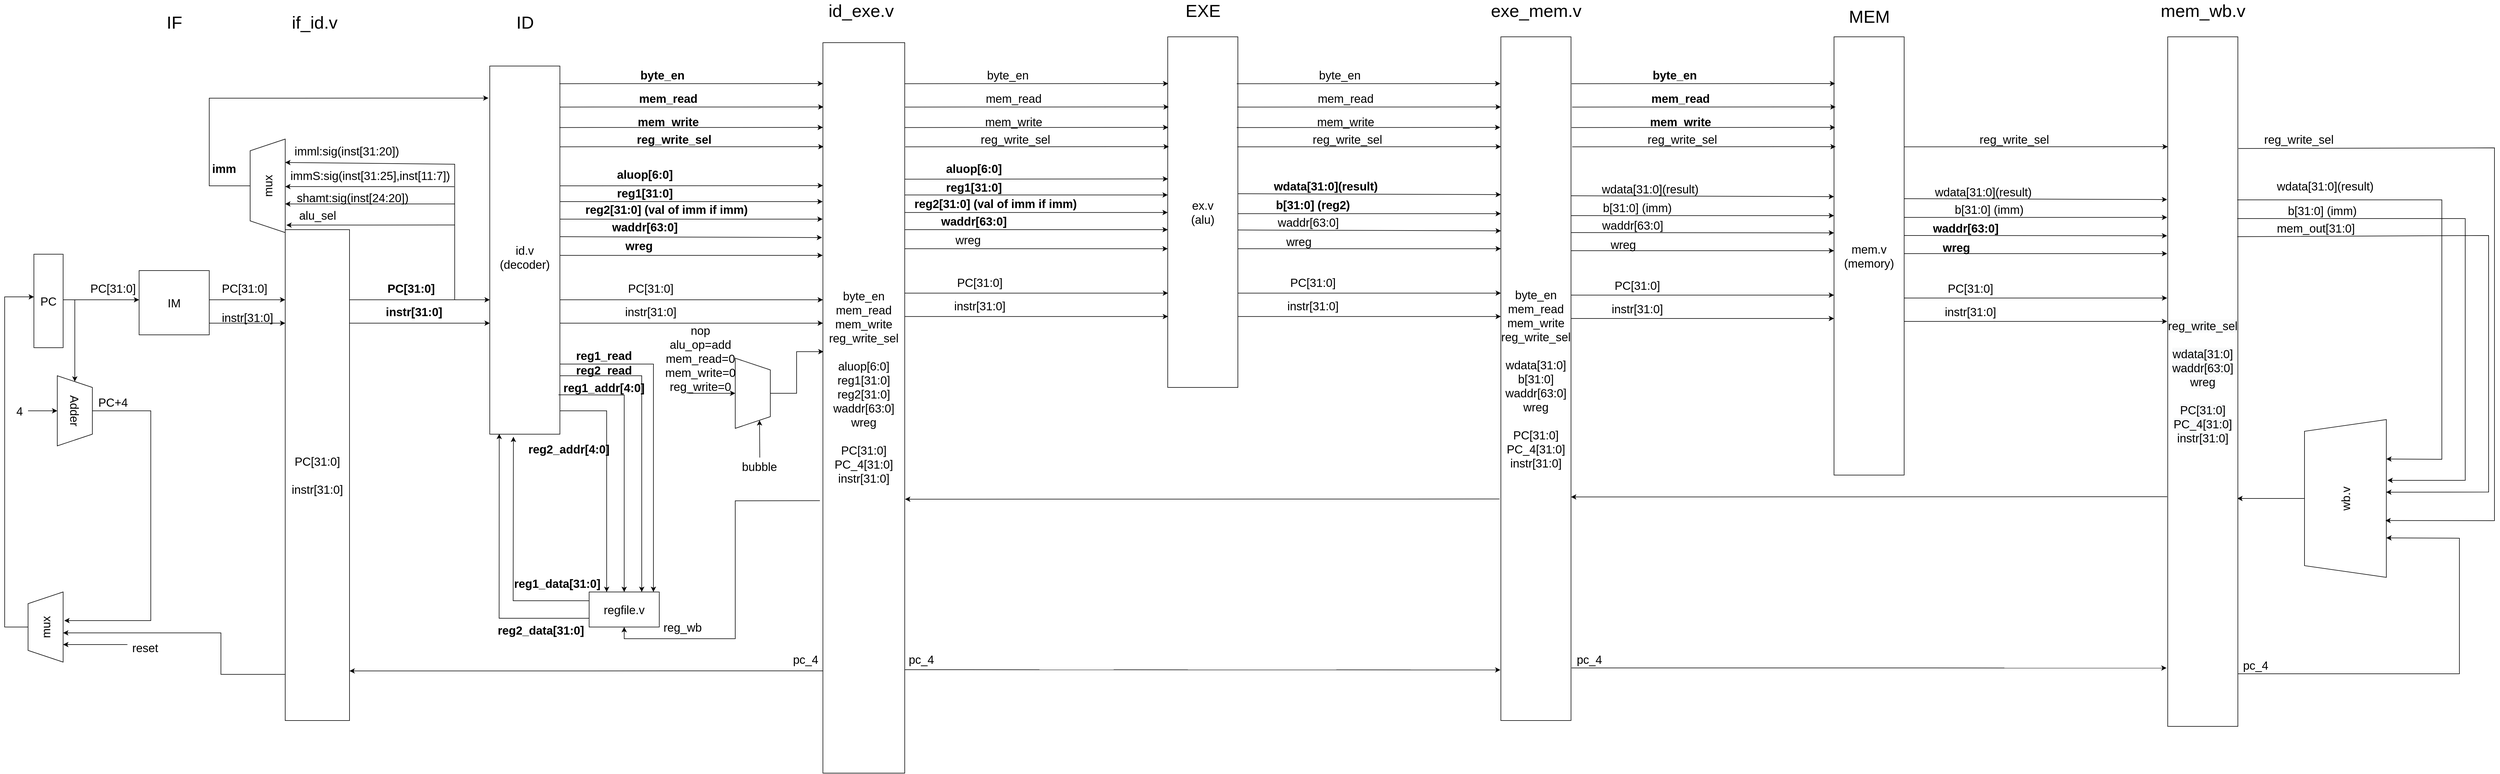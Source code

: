<mxfile version="15.6.8" type="github">
  <diagram id="prtHgNgQTEPvFCAcTncT" name="Page-1">
    <mxGraphModel dx="2178" dy="1965" grid="1" gridSize="10" guides="1" tooltips="1" connect="1" arrows="1" fold="1" page="1" pageScale="1" pageWidth="827" pageHeight="1169" math="0" shadow="0">
      <root>
        <mxCell id="0" />
        <mxCell id="1" parent="0" />
        <mxCell id="M1y-c-umGduQYgalox2f-2" value="&lt;font style=&quot;font-size: 20px&quot;&gt;PC&lt;/font&gt;" style="rounded=0;whiteSpace=wrap;html=1;" parent="1" vertex="1">
          <mxGeometry x="40" y="182" width="50" height="160" as="geometry" />
        </mxCell>
        <mxCell id="M1y-c-umGduQYgalox2f-3" value="" style="endArrow=classic;html=1;rounded=0;" parent="1" edge="1">
          <mxGeometry width="50" height="50" relative="1" as="geometry">
            <mxPoint x="90" y="260" as="sourcePoint" />
            <mxPoint x="220" y="260" as="targetPoint" />
          </mxGeometry>
        </mxCell>
        <mxCell id="M1y-c-umGduQYgalox2f-4" value="&lt;font style=&quot;font-size: 20px&quot;&gt;IM&lt;/font&gt;" style="whiteSpace=wrap;html=1;" parent="1" vertex="1">
          <mxGeometry x="220" y="210" width="120" height="110" as="geometry" />
        </mxCell>
        <mxCell id="M1y-c-umGduQYgalox2f-5" value="&lt;font style=&quot;font-size: 20px&quot;&gt;PC[31:0]&lt;/font&gt;" style="text;html=1;align=center;verticalAlign=middle;resizable=0;points=[];autosize=1;strokeColor=none;fillColor=none;" parent="1" vertex="1">
          <mxGeometry x="130" y="230" width="90" height="20" as="geometry" />
        </mxCell>
        <mxCell id="M1y-c-umGduQYgalox2f-6" value="" style="endArrow=classic;html=1;rounded=0;" parent="1" edge="1">
          <mxGeometry width="50" height="50" relative="1" as="geometry">
            <mxPoint x="340" y="260" as="sourcePoint" />
            <mxPoint x="470" y="260" as="targetPoint" />
          </mxGeometry>
        </mxCell>
        <mxCell id="M1y-c-umGduQYgalox2f-7" value="" style="endArrow=classic;html=1;rounded=0;" parent="1" edge="1">
          <mxGeometry width="50" height="50" relative="1" as="geometry">
            <mxPoint x="340" y="300.0" as="sourcePoint" />
            <mxPoint x="470" y="300.0" as="targetPoint" />
          </mxGeometry>
        </mxCell>
        <mxCell id="M1y-c-umGduQYgalox2f-8" value="&lt;span style=&quot;font-size: 20px&quot;&gt;PC[31:0]&lt;/span&gt;" style="text;html=1;align=center;verticalAlign=middle;resizable=0;points=[];autosize=1;strokeColor=none;fillColor=none;" parent="1" vertex="1">
          <mxGeometry x="355" y="230" width="90" height="20" as="geometry" />
        </mxCell>
        <mxCell id="M1y-c-umGduQYgalox2f-9" value="&lt;font style=&quot;font-size: 20px&quot;&gt;instr[31:0]&lt;/font&gt;" style="text;html=1;align=center;verticalAlign=middle;resizable=0;points=[];autosize=1;strokeColor=none;fillColor=none;" parent="1" vertex="1">
          <mxGeometry x="355" y="280" width="100" height="20" as="geometry" />
        </mxCell>
        <mxCell id="M1y-c-umGduQYgalox2f-10" value="&lt;font style=&quot;font-size: 20px&quot;&gt;PC[31:0]&lt;br&gt;&lt;br&gt;instr[31:0]&lt;/font&gt;" style="rounded=0;whiteSpace=wrap;html=1;align=center;" parent="1" vertex="1">
          <mxGeometry x="470" y="140" width="110" height="840" as="geometry" />
        </mxCell>
        <mxCell id="M1y-c-umGduQYgalox2f-11" value="&lt;font style=&quot;font-size: 30px&quot;&gt;IF&lt;/font&gt;" style="text;html=1;align=center;verticalAlign=middle;resizable=0;points=[];autosize=1;strokeColor=none;fillColor=none;" parent="1" vertex="1">
          <mxGeometry x="260" y="-230" width="40" height="30" as="geometry" />
        </mxCell>
        <mxCell id="M1y-c-umGduQYgalox2f-17" value="" style="endArrow=classic;html=1;rounded=0;entryX=0;entryY=0.636;entryDx=0;entryDy=0;entryPerimeter=0;" parent="1" edge="1">
          <mxGeometry width="50" height="50" relative="1" as="geometry">
            <mxPoint x="580" y="260.04" as="sourcePoint" />
            <mxPoint x="820" y="260.0" as="targetPoint" />
          </mxGeometry>
        </mxCell>
        <mxCell id="M1y-c-umGduQYgalox2f-18" value="" style="endArrow=classic;html=1;rounded=0;entryX=0;entryY=0.75;entryDx=0;entryDy=0;" parent="1" edge="1">
          <mxGeometry width="50" height="50" relative="1" as="geometry">
            <mxPoint x="580" y="300" as="sourcePoint" />
            <mxPoint x="820" y="300" as="targetPoint" />
          </mxGeometry>
        </mxCell>
        <mxCell id="M1y-c-umGduQYgalox2f-19" value="&lt;font style=&quot;font-size: 20px&quot;&gt;&lt;b&gt;PC[31:0]&lt;/b&gt;&lt;/font&gt;" style="text;html=1;align=center;verticalAlign=middle;resizable=0;points=[];autosize=1;strokeColor=none;fillColor=none;" parent="1" vertex="1">
          <mxGeometry x="635" y="230" width="100" height="20" as="geometry" />
        </mxCell>
        <mxCell id="M1y-c-umGduQYgalox2f-20" value="&lt;font style=&quot;font-size: 20px&quot;&gt;&lt;b&gt;instr[31:0]&lt;/b&gt;&lt;/font&gt;" style="text;html=1;align=center;verticalAlign=middle;resizable=0;points=[];autosize=1;strokeColor=none;fillColor=none;" parent="1" vertex="1">
          <mxGeometry x="635" y="270" width="110" height="20" as="geometry" />
        </mxCell>
        <mxCell id="M1y-c-umGduQYgalox2f-22" value="&lt;br&gt;id.v&lt;br&gt;(decoder)" style="rounded=0;whiteSpace=wrap;html=1;fontSize=20;align=center;" parent="1" vertex="1">
          <mxGeometry x="820" y="-140" width="120" height="630" as="geometry" />
        </mxCell>
        <mxCell id="M1y-c-umGduQYgalox2f-24" value="regfile.v" style="rounded=0;whiteSpace=wrap;html=1;fontSize=20;align=center;" parent="1" vertex="1">
          <mxGeometry x="990" y="760" width="120" height="60" as="geometry" />
        </mxCell>
        <mxCell id="M1y-c-umGduQYgalox2f-25" value="" style="endArrow=classic;html=1;rounded=0;fontSize=20;entryX=0.25;entryY=0;entryDx=0;entryDy=0;" parent="1" target="M1y-c-umGduQYgalox2f-24" edge="1">
          <mxGeometry width="50" height="50" relative="1" as="geometry">
            <mxPoint x="940" y="450" as="sourcePoint" />
            <mxPoint x="1170" y="310" as="targetPoint" />
            <Array as="points">
              <mxPoint x="1020" y="450" />
              <mxPoint x="1020" y="470" />
            </Array>
          </mxGeometry>
        </mxCell>
        <mxCell id="M1y-c-umGduQYgalox2f-26" value="" style="endArrow=classic;html=1;rounded=0;fontSize=20;exitX=-0.016;exitY=0.919;exitDx=0;exitDy=0;exitPerimeter=0;entryX=0.5;entryY=0;entryDx=0;entryDy=0;" parent="1" source="M1y-c-umGduQYgalox2f-31" target="M1y-c-umGduQYgalox2f-24" edge="1">
          <mxGeometry width="50" height="50" relative="1" as="geometry">
            <mxPoint x="940" y="400" as="sourcePoint" />
            <mxPoint x="1060" y="670" as="targetPoint" />
            <Array as="points">
              <mxPoint x="1050" y="423" />
            </Array>
          </mxGeometry>
        </mxCell>
        <mxCell id="M1y-c-umGduQYgalox2f-27" value="" style="endArrow=classic;html=1;rounded=0;fontSize=20;" parent="1" edge="1">
          <mxGeometry width="50" height="50" relative="1" as="geometry">
            <mxPoint x="940" y="370" as="sourcePoint" />
            <mxPoint x="1100" y="760" as="targetPoint" />
            <Array as="points">
              <mxPoint x="1100" y="370" />
            </Array>
          </mxGeometry>
        </mxCell>
        <mxCell id="M1y-c-umGduQYgalox2f-28" value="" style="endArrow=classic;html=1;rounded=0;fontSize=20;entryX=0.75;entryY=0;entryDx=0;entryDy=0;" parent="1" target="M1y-c-umGduQYgalox2f-24" edge="1">
          <mxGeometry width="50" height="50" relative="1" as="geometry">
            <mxPoint x="940" y="390" as="sourcePoint" />
            <mxPoint x="1020" y="640" as="targetPoint" />
            <Array as="points">
              <mxPoint x="1080" y="390" />
            </Array>
          </mxGeometry>
        </mxCell>
        <mxCell id="M1y-c-umGduQYgalox2f-29" value="&lt;b&gt;reg1_read&lt;/b&gt;" style="text;html=1;align=center;verticalAlign=middle;resizable=0;points=[];autosize=1;strokeColor=none;fillColor=none;fontSize=20;" parent="1" vertex="1">
          <mxGeometry x="960" y="340" width="110" height="30" as="geometry" />
        </mxCell>
        <mxCell id="M1y-c-umGduQYgalox2f-30" value="&lt;b&gt;reg2_read&lt;/b&gt;" style="text;html=1;align=center;verticalAlign=middle;resizable=0;points=[];autosize=1;strokeColor=none;fillColor=none;fontSize=20;" parent="1" vertex="1">
          <mxGeometry x="960" y="365" width="110" height="30" as="geometry" />
        </mxCell>
        <mxCell id="M1y-c-umGduQYgalox2f-31" value="&lt;b&gt;reg1_addr[4:0]&lt;/b&gt;" style="text;html=1;align=center;verticalAlign=middle;resizable=0;points=[];autosize=1;strokeColor=none;fillColor=none;fontSize=20;" parent="1" vertex="1">
          <mxGeometry x="940" y="395" width="150" height="30" as="geometry" />
        </mxCell>
        <mxCell id="M1y-c-umGduQYgalox2f-32" value="&lt;b&gt;reg2_addr[4:0]&lt;/b&gt;" style="text;html=1;align=center;verticalAlign=middle;resizable=0;points=[];autosize=1;strokeColor=none;fillColor=none;fontSize=20;" parent="1" vertex="1">
          <mxGeometry x="880" y="500" width="150" height="30" as="geometry" />
        </mxCell>
        <mxCell id="M1y-c-umGduQYgalox2f-33" value="" style="endArrow=classic;html=1;rounded=0;fontSize=20;exitX=0;exitY=0.25;exitDx=0;exitDy=0;entryX=0.337;entryY=1.007;entryDx=0;entryDy=0;entryPerimeter=0;" parent="1" source="M1y-c-umGduQYgalox2f-24" target="M1y-c-umGduQYgalox2f-22" edge="1">
          <mxGeometry width="50" height="50" relative="1" as="geometry">
            <mxPoint x="860" y="540" as="sourcePoint" />
            <mxPoint x="910" y="490" as="targetPoint" />
            <Array as="points">
              <mxPoint x="860" y="775" />
            </Array>
          </mxGeometry>
        </mxCell>
        <mxCell id="M1y-c-umGduQYgalox2f-35" value="" style="endArrow=classic;html=1;rounded=0;fontSize=20;exitX=0;exitY=0.75;exitDx=0;exitDy=0;entryX=0.135;entryY=0.999;entryDx=0;entryDy=0;entryPerimeter=0;" parent="1" source="M1y-c-umGduQYgalox2f-24" target="M1y-c-umGduQYgalox2f-22" edge="1">
          <mxGeometry width="50" height="50" relative="1" as="geometry">
            <mxPoint x="820" y="540" as="sourcePoint" />
            <mxPoint x="870" y="490" as="targetPoint" />
            <Array as="points">
              <mxPoint x="836" y="805" />
            </Array>
          </mxGeometry>
        </mxCell>
        <mxCell id="M1y-c-umGduQYgalox2f-36" value="&lt;b&gt;reg1_data[31:0]&lt;/b&gt;" style="text;html=1;align=center;verticalAlign=middle;resizable=0;points=[];autosize=1;strokeColor=none;fillColor=none;fontSize=20;" parent="1" vertex="1">
          <mxGeometry x="855" y="730" width="160" height="30" as="geometry" />
        </mxCell>
        <mxCell id="M1y-c-umGduQYgalox2f-37" value="&lt;b&gt;reg2_data[31:0]&lt;/b&gt;" style="text;html=1;align=center;verticalAlign=middle;resizable=0;points=[];autosize=1;strokeColor=none;fillColor=none;fontSize=20;" parent="1" vertex="1">
          <mxGeometry x="827" y="810" width="160" height="30" as="geometry" />
        </mxCell>
        <mxCell id="M1y-c-umGduQYgalox2f-38" value="&lt;span style=&quot;font-size: 30px&quot;&gt;ID&lt;/span&gt;" style="text;html=1;align=center;verticalAlign=middle;resizable=0;points=[];autosize=1;strokeColor=none;fillColor=none;" parent="1" vertex="1">
          <mxGeometry x="855" y="-230" width="50" height="30" as="geometry" />
        </mxCell>
        <mxCell id="M1y-c-umGduQYgalox2f-39" value="byte_en&lt;br&gt;mem_read&lt;br&gt;mem_write&lt;br&gt;reg_write_sel&lt;br&gt;&lt;br&gt;aluop[6:0]&lt;br&gt;reg1[31:0]&lt;br&gt;reg2[31:0]&lt;br&gt;waddr[63:0]&lt;br&gt;wreg&lt;br&gt;&lt;br&gt;PC[31:0]&lt;br&gt;PC_4[31:0]&lt;br&gt;instr[31:0]&lt;br&gt;&lt;br&gt;&lt;br&gt;&lt;span style=&quot;color: rgba(0 , 0 , 0 , 0) ; font-family: monospace ; font-size: 0px&quot;&gt;%3CmxGraphModel%3E%3Croot%3E%3CmxCell%20id%3D%220%22%2F%3E%3CmxCell%20id%3D%221%22%20parent%3D%220%22%2F%3E%3CmxCell%20id%3D%222%22%20value%3D%22reg_wb%22%20style%3D%22text%3Bhtml%3D1%3BstrokeColor%3Dnone%3BfillColor%3Dnone%3Balign%3Dcenter%3BverticalAlign%3Dmiddle%3BwhiteSpace%3Dwrap%3Brounded%3D0%3BfontSize%3D20%3B%22%20vertex%3D%221%22%20parent%3D%221%22%3E%3CmxGeometry%20x%3D%221120%22%20y%3D%22805%22%20width%3D%2260%22%20height%3D%2230%22%20as%3D%22geometry%22%2F%3E%3C%2FmxCell%3E%3C%2Froot%3E%3C%2FmxGraphModel%3E&lt;/span&gt;" style="rounded=0;whiteSpace=wrap;html=1;fontSize=20;align=center;" parent="1" vertex="1">
          <mxGeometry x="1390" y="-180" width="140" height="1250" as="geometry" />
        </mxCell>
        <mxCell id="M1y-c-umGduQYgalox2f-41" value="" style="endArrow=classic;html=1;rounded=0;fontSize=20;entryX=0.004;entryY=0.093;entryDx=0;entryDy=0;entryPerimeter=0;" parent="1" edge="1">
          <mxGeometry width="50" height="50" relative="1" as="geometry">
            <mxPoint x="939.52" y="65.02" as="sourcePoint" />
            <mxPoint x="1390" y="64.56" as="targetPoint" />
          </mxGeometry>
        </mxCell>
        <mxCell id="M1y-c-umGduQYgalox2f-42" value="" style="endArrow=classic;html=1;rounded=0;fontSize=20;" parent="1" edge="1">
          <mxGeometry width="50" height="50" relative="1" as="geometry">
            <mxPoint x="939.52" y="92.02" as="sourcePoint" />
            <mxPoint x="1389.52" y="92.02" as="targetPoint" />
          </mxGeometry>
        </mxCell>
        <mxCell id="M1y-c-umGduQYgalox2f-43" value="" style="endArrow=classic;html=1;rounded=0;fontSize=20;" parent="1" edge="1">
          <mxGeometry width="50" height="50" relative="1" as="geometry">
            <mxPoint x="939.52" y="122.02" as="sourcePoint" />
            <mxPoint x="1389.52" y="122.02" as="targetPoint" />
          </mxGeometry>
        </mxCell>
        <mxCell id="M1y-c-umGduQYgalox2f-44" value="" style="endArrow=classic;html=1;rounded=0;fontSize=20;entryX=-0.008;entryY=0.207;entryDx=0;entryDy=0;entryPerimeter=0;" parent="1" edge="1">
          <mxGeometry width="50" height="50" relative="1" as="geometry">
            <mxPoint x="939.52" y="152.02" as="sourcePoint" />
            <mxPoint x="1388.56" y="153.48" as="targetPoint" />
          </mxGeometry>
        </mxCell>
        <mxCell id="M1y-c-umGduQYgalox2f-48" value="&lt;span style=&quot;font-size: 30px&quot;&gt;EXE&lt;/span&gt;" style="text;html=1;align=center;verticalAlign=middle;resizable=0;points=[];autosize=1;strokeColor=none;fillColor=none;" parent="1" vertex="1">
          <mxGeometry x="2000" y="-250" width="80" height="30" as="geometry" />
        </mxCell>
        <mxCell id="M1y-c-umGduQYgalox2f-49" value="&lt;b&gt;aluop[6:0]&lt;/b&gt;" style="text;html=1;align=center;verticalAlign=middle;resizable=0;points=[];autosize=1;strokeColor=none;fillColor=none;fontSize=20;" parent="1" vertex="1">
          <mxGeometry x="1030" y="30" width="110" height="30" as="geometry" />
        </mxCell>
        <mxCell id="M1y-c-umGduQYgalox2f-50" value="&lt;b&gt;reg1[31:0]&lt;/b&gt;" style="text;html=1;align=center;verticalAlign=middle;resizable=0;points=[];autosize=1;strokeColor=none;fillColor=none;fontSize=20;" parent="1" vertex="1">
          <mxGeometry x="1030" y="62" width="110" height="30" as="geometry" />
        </mxCell>
        <mxCell id="M1y-c-umGduQYgalox2f-51" value="&lt;b&gt;reg2[31:0] (val of imm if imm)&lt;/b&gt;" style="text;html=1;align=center;verticalAlign=middle;resizable=0;points=[];autosize=1;strokeColor=none;fillColor=none;fontSize=20;" parent="1" vertex="1">
          <mxGeometry x="977" y="90" width="290" height="30" as="geometry" />
        </mxCell>
        <mxCell id="M1y-c-umGduQYgalox2f-52" value="&lt;b&gt;waddr[63:0]&lt;/b&gt;" style="text;html=1;align=center;verticalAlign=middle;resizable=0;points=[];autosize=1;strokeColor=none;fillColor=none;fontSize=20;" parent="1" vertex="1">
          <mxGeometry x="1020" y="120" width="130" height="30" as="geometry" />
        </mxCell>
        <mxCell id="M1y-c-umGduQYgalox2f-53" value="&lt;b&gt;wreg&lt;/b&gt;" style="text;html=1;align=center;verticalAlign=middle;resizable=0;points=[];autosize=1;strokeColor=none;fillColor=none;fontSize=20;" parent="1" vertex="1">
          <mxGeometry x="1045" y="152" width="60" height="30" as="geometry" />
        </mxCell>
        <mxCell id="M1y-c-umGduQYgalox2f-56" value="" style="endArrow=classic;html=1;rounded=0;fontSize=20;" parent="1" edge="1">
          <mxGeometry width="50" height="50" relative="1" as="geometry">
            <mxPoint x="939.52" y="184.02" as="sourcePoint" />
            <mxPoint x="1389.52" y="184.02" as="targetPoint" />
          </mxGeometry>
        </mxCell>
        <mxCell id="M1y-c-umGduQYgalox2f-57" value="" style="endArrow=classic;html=1;rounded=0;fontSize=20;" parent="1" edge="1">
          <mxGeometry width="50" height="50" relative="1" as="geometry">
            <mxPoint x="940" y="260" as="sourcePoint" />
            <mxPoint x="1390" y="260" as="targetPoint" />
          </mxGeometry>
        </mxCell>
        <mxCell id="M1y-c-umGduQYgalox2f-58" value="" style="endArrow=classic;html=1;rounded=0;fontSize=20;" parent="1" edge="1">
          <mxGeometry width="50" height="50" relative="1" as="geometry">
            <mxPoint x="940" y="300" as="sourcePoint" />
            <mxPoint x="1390" y="300" as="targetPoint" />
          </mxGeometry>
        </mxCell>
        <mxCell id="M1y-c-umGduQYgalox2f-59" value="&lt;font style=&quot;font-size: 20px&quot;&gt;PC[31:0]&lt;/font&gt;" style="text;html=1;align=center;verticalAlign=middle;resizable=0;points=[];autosize=1;strokeColor=none;fillColor=none;" parent="1" vertex="1">
          <mxGeometry x="1050" y="230" width="90" height="20" as="geometry" />
        </mxCell>
        <mxCell id="M1y-c-umGduQYgalox2f-60" value="&lt;font style=&quot;font-size: 20px&quot;&gt;instr[31:0]&lt;/font&gt;" style="text;html=1;align=center;verticalAlign=middle;resizable=0;points=[];autosize=1;strokeColor=none;fillColor=none;" parent="1" vertex="1">
          <mxGeometry x="1045" y="270" width="100" height="20" as="geometry" />
        </mxCell>
        <mxCell id="M1y-c-umGduQYgalox2f-64" value="&lt;b&gt;aluop[6:0]&lt;/b&gt;" style="text;html=1;align=center;verticalAlign=middle;resizable=0;points=[];autosize=1;strokeColor=none;fillColor=none;fontSize=20;" parent="1" vertex="1">
          <mxGeometry x="1593" y="20" width="110" height="30" as="geometry" />
        </mxCell>
        <mxCell id="M1y-c-umGduQYgalox2f-65" value="&lt;b&gt;reg1[31:0]&lt;/b&gt;" style="text;html=1;align=center;verticalAlign=middle;resizable=0;points=[];autosize=1;strokeColor=none;fillColor=none;fontSize=20;" parent="1" vertex="1">
          <mxGeometry x="1593" y="52" width="110" height="30" as="geometry" />
        </mxCell>
        <mxCell id="M1y-c-umGduQYgalox2f-66" value="&lt;b&gt;reg2[31:0] (val of imm if imm)&lt;/b&gt;" style="text;html=1;align=center;verticalAlign=middle;resizable=0;points=[];autosize=1;strokeColor=none;fillColor=none;fontSize=20;" parent="1" vertex="1">
          <mxGeometry x="1540" y="80" width="290" height="30" as="geometry" />
        </mxCell>
        <mxCell id="M1y-c-umGduQYgalox2f-67" value="&lt;b&gt;waddr[63:0]&lt;/b&gt;" style="text;html=1;align=center;verticalAlign=middle;resizable=0;points=[];autosize=1;strokeColor=none;fillColor=none;fontSize=20;" parent="1" vertex="1">
          <mxGeometry x="1583" y="110" width="130" height="30" as="geometry" />
        </mxCell>
        <mxCell id="M1y-c-umGduQYgalox2f-68" value="wreg" style="text;html=1;align=center;verticalAlign=middle;resizable=0;points=[];autosize=1;strokeColor=none;fillColor=none;fontSize=20;" parent="1" vertex="1">
          <mxGeometry x="1608" y="142" width="60" height="30" as="geometry" />
        </mxCell>
        <mxCell id="M1y-c-umGduQYgalox2f-69" value="&lt;font style=&quot;font-size: 20px&quot;&gt;PC[31:0]&lt;/font&gt;" style="text;html=1;align=center;verticalAlign=middle;resizable=0;points=[];autosize=1;strokeColor=none;fillColor=none;" parent="1" vertex="1">
          <mxGeometry x="1613" y="220" width="90" height="20" as="geometry" />
        </mxCell>
        <mxCell id="M1y-c-umGduQYgalox2f-70" value="&lt;font style=&quot;font-size: 20px&quot;&gt;instr[31:0]&lt;/font&gt;" style="text;html=1;align=center;verticalAlign=middle;resizable=0;points=[];autosize=1;strokeColor=none;fillColor=none;" parent="1" vertex="1">
          <mxGeometry x="1608" y="260" width="100" height="20" as="geometry" />
        </mxCell>
        <mxCell id="M1y-c-umGduQYgalox2f-71" value="" style="endArrow=classic;html=1;rounded=0;fontSize=20;entryX=0.004;entryY=0.093;entryDx=0;entryDy=0;entryPerimeter=0;" parent="1" edge="1">
          <mxGeometry width="50" height="50" relative="1" as="geometry">
            <mxPoint x="1530" y="53.59" as="sourcePoint" />
            <mxPoint x="1980.48" y="53.13" as="targetPoint" />
          </mxGeometry>
        </mxCell>
        <mxCell id="M1y-c-umGduQYgalox2f-72" value="" style="endArrow=classic;html=1;rounded=0;fontSize=20;" parent="1" edge="1">
          <mxGeometry width="50" height="50" relative="1" as="geometry">
            <mxPoint x="1530" y="80.59" as="sourcePoint" />
            <mxPoint x="1980" y="80.59" as="targetPoint" />
          </mxGeometry>
        </mxCell>
        <mxCell id="M1y-c-umGduQYgalox2f-73" value="" style="endArrow=classic;html=1;rounded=0;fontSize=20;" parent="1" edge="1">
          <mxGeometry width="50" height="50" relative="1" as="geometry">
            <mxPoint x="1530" y="110.59" as="sourcePoint" />
            <mxPoint x="1980" y="110.59" as="targetPoint" />
          </mxGeometry>
        </mxCell>
        <mxCell id="M1y-c-umGduQYgalox2f-74" value="" style="endArrow=classic;html=1;rounded=0;fontSize=20;" parent="1" edge="1">
          <mxGeometry width="50" height="50" relative="1" as="geometry">
            <mxPoint x="2090" y="140.54" as="sourcePoint" />
            <mxPoint x="2550" y="142" as="targetPoint" />
          </mxGeometry>
        </mxCell>
        <mxCell id="M1y-c-umGduQYgalox2f-75" value="" style="endArrow=classic;html=1;rounded=0;fontSize=20;" parent="1" edge="1">
          <mxGeometry width="50" height="50" relative="1" as="geometry">
            <mxPoint x="1530" y="172.59" as="sourcePoint" />
            <mxPoint x="1980" y="172.59" as="targetPoint" />
          </mxGeometry>
        </mxCell>
        <mxCell id="M1y-c-umGduQYgalox2f-76" value="" style="endArrow=classic;html=1;rounded=0;fontSize=20;" parent="1" edge="1">
          <mxGeometry width="50" height="50" relative="1" as="geometry">
            <mxPoint x="1530.48" y="248.57" as="sourcePoint" />
            <mxPoint x="1980.48" y="248.57" as="targetPoint" />
          </mxGeometry>
        </mxCell>
        <mxCell id="M1y-c-umGduQYgalox2f-77" value="" style="endArrow=classic;html=1;rounded=0;fontSize=20;" parent="1" edge="1">
          <mxGeometry width="50" height="50" relative="1" as="geometry">
            <mxPoint x="1530.48" y="288.57" as="sourcePoint" />
            <mxPoint x="1980.48" y="288.57" as="targetPoint" />
          </mxGeometry>
        </mxCell>
        <mxCell id="M1y-c-umGduQYgalox2f-81" value="ex.v&lt;br&gt;(alu)" style="rounded=0;whiteSpace=wrap;html=1;fontSize=20;align=center;" parent="1" vertex="1">
          <mxGeometry x="1980" y="-190" width="120" height="600" as="geometry" />
        </mxCell>
        <mxCell id="M1y-c-umGduQYgalox2f-83" value="waddr[63:0]" style="text;html=1;align=center;verticalAlign=middle;resizable=0;points=[];autosize=1;strokeColor=none;fillColor=none;fontSize=20;" parent="1" vertex="1">
          <mxGeometry x="2160" y="112" width="120" height="30" as="geometry" />
        </mxCell>
        <mxCell id="M1y-c-umGduQYgalox2f-84" value="" style="endArrow=classic;html=1;rounded=0;fontSize=20;" parent="1" edge="1">
          <mxGeometry width="50" height="50" relative="1" as="geometry">
            <mxPoint x="1530" y="140" as="sourcePoint" />
            <mxPoint x="1980" y="140" as="targetPoint" />
          </mxGeometry>
        </mxCell>
        <mxCell id="M1y-c-umGduQYgalox2f-85" value="wreg" style="text;html=1;align=center;verticalAlign=middle;resizable=0;points=[];autosize=1;strokeColor=none;fillColor=none;fontSize=20;" parent="1" vertex="1">
          <mxGeometry x="2174" y="145" width="60" height="30" as="geometry" />
        </mxCell>
        <mxCell id="M1y-c-umGduQYgalox2f-86" value="" style="endArrow=classic;html=1;rounded=0;fontSize=20;" parent="1" edge="1">
          <mxGeometry width="50" height="50" relative="1" as="geometry">
            <mxPoint x="2100" y="172.59" as="sourcePoint" />
            <mxPoint x="2550" y="172.59" as="targetPoint" />
          </mxGeometry>
        </mxCell>
        <mxCell id="M1y-c-umGduQYgalox2f-87" value="&lt;font style=&quot;font-size: 20px&quot;&gt;PC[31:0]&lt;/font&gt;" style="text;html=1;align=center;verticalAlign=middle;resizable=0;points=[];autosize=1;strokeColor=none;fillColor=none;" parent="1" vertex="1">
          <mxGeometry x="2182.52" y="220" width="90" height="20" as="geometry" />
        </mxCell>
        <mxCell id="M1y-c-umGduQYgalox2f-88" value="&lt;font style=&quot;font-size: 20px&quot;&gt;instr[31:0]&lt;/font&gt;" style="text;html=1;align=center;verticalAlign=middle;resizable=0;points=[];autosize=1;strokeColor=none;fillColor=none;" parent="1" vertex="1">
          <mxGeometry x="2177.52" y="260" width="100" height="20" as="geometry" />
        </mxCell>
        <mxCell id="M1y-c-umGduQYgalox2f-89" value="" style="endArrow=classic;html=1;rounded=0;fontSize=20;" parent="1" edge="1">
          <mxGeometry width="50" height="50" relative="1" as="geometry">
            <mxPoint x="2100" y="248.57" as="sourcePoint" />
            <mxPoint x="2550.0" y="248.57" as="targetPoint" />
          </mxGeometry>
        </mxCell>
        <mxCell id="M1y-c-umGduQYgalox2f-90" value="" style="endArrow=classic;html=1;rounded=0;fontSize=20;" parent="1" edge="1">
          <mxGeometry width="50" height="50" relative="1" as="geometry">
            <mxPoint x="2100" y="288.57" as="sourcePoint" />
            <mxPoint x="2550.0" y="288.57" as="targetPoint" />
          </mxGeometry>
        </mxCell>
        <mxCell id="M1y-c-umGduQYgalox2f-91" value="" style="endArrow=classic;html=1;rounded=0;fontSize=20;" parent="1" edge="1">
          <mxGeometry width="50" height="50" relative="1" as="geometry">
            <mxPoint x="2100" y="78.54" as="sourcePoint" />
            <mxPoint x="2550" y="80" as="targetPoint" />
          </mxGeometry>
        </mxCell>
        <mxCell id="M1y-c-umGduQYgalox2f-92" value="&lt;b&gt;wdata[31:0](result)&lt;/b&gt;" style="text;html=1;align=center;verticalAlign=middle;resizable=0;points=[];autosize=1;strokeColor=none;fillColor=none;fontSize=20;" parent="1" vertex="1">
          <mxGeometry x="2155" y="50" width="190" height="30" as="geometry" />
        </mxCell>
        <mxCell id="M1y-c-umGduQYgalox2f-93" value="b[31:0] (reg2)" style="text;html=1;align=center;verticalAlign=middle;resizable=0;points=[];autosize=1;strokeColor=none;fillColor=none;fontSize=20;fontStyle=1" parent="1" vertex="1">
          <mxGeometry x="2157.52" y="82" width="140" height="30" as="geometry" />
        </mxCell>
        <mxCell id="M1y-c-umGduQYgalox2f-94" value="" style="endArrow=classic;html=1;rounded=0;fontSize=20;" parent="1" edge="1">
          <mxGeometry width="50" height="50" relative="1" as="geometry">
            <mxPoint x="2100" y="112.59" as="sourcePoint" />
            <mxPoint x="2550" y="112.59" as="targetPoint" />
          </mxGeometry>
        </mxCell>
        <mxCell id="M1y-c-umGduQYgalox2f-97" value="byte_en&lt;br&gt;mem_read&lt;br&gt;mem_write&lt;br&gt;reg_write_sel&lt;br&gt;&lt;br&gt;wdata[31:0]&lt;br&gt;b[31:0]&lt;br&gt;waddr[63:0]&lt;br&gt;wreg&lt;br&gt;&lt;br&gt;PC[31:0]&lt;br&gt;PC_4[31:0]&lt;br&gt;instr[31:0]" style="rounded=0;whiteSpace=wrap;html=1;fontSize=20;align=center;" parent="1" vertex="1">
          <mxGeometry x="2550" y="-190" width="120" height="1170" as="geometry" />
        </mxCell>
        <mxCell id="M1y-c-umGduQYgalox2f-98" value="&lt;font style=&quot;font-size: 30px&quot;&gt;exe_mem.v&lt;/font&gt;" style="text;html=1;align=center;verticalAlign=middle;resizable=0;points=[];autosize=1;strokeColor=none;fillColor=none;fontSize=20;" parent="1" vertex="1">
          <mxGeometry x="2525" y="-250" width="170" height="30" as="geometry" />
        </mxCell>
        <mxCell id="M1y-c-umGduQYgalox2f-116" value="waddr[63:0]" style="text;html=1;align=center;verticalAlign=middle;resizable=0;points=[];autosize=1;strokeColor=none;fillColor=none;fontSize=20;" parent="1" vertex="1">
          <mxGeometry x="2715.48" y="117" width="120" height="30" as="geometry" />
        </mxCell>
        <mxCell id="M1y-c-umGduQYgalox2f-117" value="wreg" style="text;html=1;align=center;verticalAlign=middle;resizable=0;points=[];autosize=1;strokeColor=none;fillColor=none;fontSize=20;" parent="1" vertex="1">
          <mxGeometry x="2729.48" y="150" width="60" height="30" as="geometry" />
        </mxCell>
        <mxCell id="M1y-c-umGduQYgalox2f-118" value="&lt;font style=&quot;font-size: 20px&quot;&gt;PC[31:0]&lt;/font&gt;" style="text;html=1;align=center;verticalAlign=middle;resizable=0;points=[];autosize=1;strokeColor=none;fillColor=none;" parent="1" vertex="1">
          <mxGeometry x="2738" y="225" width="90" height="20" as="geometry" />
        </mxCell>
        <mxCell id="M1y-c-umGduQYgalox2f-119" value="&lt;font style=&quot;font-size: 20px&quot;&gt;instr[31:0]&lt;/font&gt;" style="text;html=1;align=center;verticalAlign=middle;resizable=0;points=[];autosize=1;strokeColor=none;fillColor=none;" parent="1" vertex="1">
          <mxGeometry x="2733" y="265" width="100" height="20" as="geometry" />
        </mxCell>
        <mxCell id="M1y-c-umGduQYgalox2f-120" value="wdata[31:0](result)" style="text;html=1;align=center;verticalAlign=middle;resizable=0;points=[];autosize=1;strokeColor=none;fillColor=none;fontSize=20;" parent="1" vertex="1">
          <mxGeometry x="2715.48" y="55" width="180" height="30" as="geometry" />
        </mxCell>
        <mxCell id="M1y-c-umGduQYgalox2f-121" value="b[31:0] (imm)" style="text;html=1;align=center;verticalAlign=middle;resizable=0;points=[];autosize=1;strokeColor=none;fillColor=none;fontSize=20;" parent="1" vertex="1">
          <mxGeometry x="2718" y="87" width="130" height="30" as="geometry" />
        </mxCell>
        <mxCell id="M1y-c-umGduQYgalox2f-128" value="" style="endArrow=classic;html=1;rounded=0;fontSize=20;" parent="1" edge="1">
          <mxGeometry width="50" height="50" relative="1" as="geometry">
            <mxPoint x="2670" y="145" as="sourcePoint" />
            <mxPoint x="3120" y="145.46" as="targetPoint" />
          </mxGeometry>
        </mxCell>
        <mxCell id="M1y-c-umGduQYgalox2f-129" value="" style="endArrow=classic;html=1;rounded=0;fontSize=20;" parent="1" edge="1">
          <mxGeometry width="50" height="50" relative="1" as="geometry">
            <mxPoint x="2670" y="176.05" as="sourcePoint" />
            <mxPoint x="3120" y="176.05" as="targetPoint" />
          </mxGeometry>
        </mxCell>
        <mxCell id="M1y-c-umGduQYgalox2f-130" value="" style="endArrow=classic;html=1;rounded=0;fontSize=20;" parent="1" edge="1">
          <mxGeometry width="50" height="50" relative="1" as="geometry">
            <mxPoint x="2670" y="252.03" as="sourcePoint" />
            <mxPoint x="3120.0" y="252.03" as="targetPoint" />
          </mxGeometry>
        </mxCell>
        <mxCell id="M1y-c-umGduQYgalox2f-131" value="" style="endArrow=classic;html=1;rounded=0;fontSize=20;" parent="1" edge="1">
          <mxGeometry width="50" height="50" relative="1" as="geometry">
            <mxPoint x="2670" y="292.03" as="sourcePoint" />
            <mxPoint x="3120.0" y="292.03" as="targetPoint" />
          </mxGeometry>
        </mxCell>
        <mxCell id="M1y-c-umGduQYgalox2f-132" value="" style="endArrow=classic;html=1;rounded=0;fontSize=20;" parent="1" edge="1">
          <mxGeometry width="50" height="50" relative="1" as="geometry">
            <mxPoint x="2670" y="82.0" as="sourcePoint" />
            <mxPoint x="3120" y="83.46" as="targetPoint" />
          </mxGeometry>
        </mxCell>
        <mxCell id="M1y-c-umGduQYgalox2f-133" value="" style="endArrow=classic;html=1;rounded=0;fontSize=20;" parent="1" edge="1">
          <mxGeometry width="50" height="50" relative="1" as="geometry">
            <mxPoint x="2670" y="116.05" as="sourcePoint" />
            <mxPoint x="3120" y="116.05" as="targetPoint" />
          </mxGeometry>
        </mxCell>
        <mxCell id="M1y-c-umGduQYgalox2f-134" value="mem.v&lt;br&gt;(memory)" style="rounded=0;whiteSpace=wrap;html=1;fontSize=20;align=center;" parent="1" vertex="1">
          <mxGeometry x="3120" y="-190" width="120" height="750" as="geometry" />
        </mxCell>
        <mxCell id="M1y-c-umGduQYgalox2f-141" value="&lt;span style=&quot;font-size: 30px&quot;&gt;MEM&lt;/span&gt;" style="text;html=1;align=center;verticalAlign=middle;resizable=0;points=[];autosize=1;strokeColor=none;fillColor=none;" parent="1" vertex="1">
          <mxGeometry x="3135" y="-240" width="90" height="30" as="geometry" />
        </mxCell>
        <mxCell id="M1y-c-umGduQYgalox2f-142" value="waddr[63:0]" style="text;html=1;align=center;verticalAlign=middle;resizable=0;points=[];autosize=1;strokeColor=none;fillColor=none;fontSize=20;fontStyle=1" parent="1" vertex="1">
          <mxGeometry x="3280.48" y="122" width="130" height="30" as="geometry" />
        </mxCell>
        <mxCell id="M1y-c-umGduQYgalox2f-143" value="wreg" style="text;html=1;align=center;verticalAlign=middle;resizable=0;points=[];autosize=1;strokeColor=none;fillColor=none;fontSize=20;fontStyle=1" parent="1" vertex="1">
          <mxGeometry x="3299.48" y="155" width="60" height="30" as="geometry" />
        </mxCell>
        <mxCell id="M1y-c-umGduQYgalox2f-144" value="&lt;font style=&quot;font-size: 20px&quot;&gt;PC[31:0]&lt;/font&gt;" style="text;html=1;align=center;verticalAlign=middle;resizable=0;points=[];autosize=1;strokeColor=none;fillColor=none;" parent="1" vertex="1">
          <mxGeometry x="3308" y="230" width="90" height="20" as="geometry" />
        </mxCell>
        <mxCell id="M1y-c-umGduQYgalox2f-145" value="&lt;font style=&quot;font-size: 20px&quot;&gt;instr[31:0]&lt;/font&gt;" style="text;html=1;align=center;verticalAlign=middle;resizable=0;points=[];autosize=1;strokeColor=none;fillColor=none;" parent="1" vertex="1">
          <mxGeometry x="3303" y="270" width="100" height="20" as="geometry" />
        </mxCell>
        <mxCell id="M1y-c-umGduQYgalox2f-146" value="wdata[31:0](result)" style="text;html=1;align=center;verticalAlign=middle;resizable=0;points=[];autosize=1;strokeColor=none;fillColor=none;fontSize=20;" parent="1" vertex="1">
          <mxGeometry x="3285.48" y="60" width="180" height="30" as="geometry" />
        </mxCell>
        <mxCell id="M1y-c-umGduQYgalox2f-147" value="" style="endArrow=classic;html=1;rounded=0;fontSize=20;" parent="1" edge="1">
          <mxGeometry width="50" height="50" relative="1" as="geometry">
            <mxPoint x="3240" y="150" as="sourcePoint" />
            <mxPoint x="3690" y="150.46" as="targetPoint" />
          </mxGeometry>
        </mxCell>
        <mxCell id="M1y-c-umGduQYgalox2f-148" value="" style="endArrow=classic;html=1;rounded=0;fontSize=20;" parent="1" edge="1">
          <mxGeometry width="50" height="50" relative="1" as="geometry">
            <mxPoint x="3240" y="181.05" as="sourcePoint" />
            <mxPoint x="3690" y="181.05" as="targetPoint" />
          </mxGeometry>
        </mxCell>
        <mxCell id="M1y-c-umGduQYgalox2f-149" value="" style="endArrow=classic;html=1;rounded=0;fontSize=20;" parent="1" edge="1">
          <mxGeometry width="50" height="50" relative="1" as="geometry">
            <mxPoint x="3240" y="257.03" as="sourcePoint" />
            <mxPoint x="3690" y="257.03" as="targetPoint" />
          </mxGeometry>
        </mxCell>
        <mxCell id="M1y-c-umGduQYgalox2f-150" value="" style="endArrow=classic;html=1;rounded=0;fontSize=20;" parent="1" edge="1">
          <mxGeometry width="50" height="50" relative="1" as="geometry">
            <mxPoint x="3240" y="297.03" as="sourcePoint" />
            <mxPoint x="3690" y="297.03" as="targetPoint" />
          </mxGeometry>
        </mxCell>
        <mxCell id="M1y-c-umGduQYgalox2f-151" value="" style="endArrow=classic;html=1;rounded=0;fontSize=20;" parent="1" edge="1">
          <mxGeometry width="50" height="50" relative="1" as="geometry">
            <mxPoint x="3240" y="87" as="sourcePoint" />
            <mxPoint x="3690" y="88.46" as="targetPoint" />
          </mxGeometry>
        </mxCell>
        <mxCell id="M1y-c-umGduQYgalox2f-152" value="&lt;span style=&quot;color: rgb(0 , 0 , 0) ; font-family: &amp;#34;helvetica&amp;#34; ; font-size: 20px ; font-style: normal ; font-weight: 400 ; letter-spacing: normal ; text-align: center ; text-indent: 0px ; text-transform: none ; word-spacing: 0px ; background-color: rgb(248 , 249 , 250) ; display: inline ; float: none&quot;&gt;reg_write_sel&lt;br&gt;&lt;br&gt;wdata[31:0]&lt;br&gt;&lt;span style=&quot;font-family: &amp;#34;helvetica&amp;#34;&quot;&gt;waddr[63:0]&lt;br&gt;&lt;/span&gt;wreg&lt;br&gt;&lt;br&gt;PC[31:0]&lt;br&gt;&lt;span style=&quot;font-family: &amp;#34;helvetica&amp;#34;&quot;&gt;PC_4[31:0]&lt;/span&gt;&lt;br&gt;instr[31:0]&lt;br&gt;&lt;/span&gt;" style="rounded=0;whiteSpace=wrap;html=1;fontSize=20;align=center;" parent="1" vertex="1">
          <mxGeometry x="3691" y="-190" width="120" height="1180" as="geometry" />
        </mxCell>
        <mxCell id="M1y-c-umGduQYgalox2f-157" value="mem_out[31:0]" style="text;html=1;align=center;verticalAlign=middle;resizable=0;points=[];autosize=1;strokeColor=none;fillColor=none;fontSize=20;" parent="1" vertex="1">
          <mxGeometry x="3869.48" y="122" width="150" height="30" as="geometry" />
        </mxCell>
        <mxCell id="M1y-c-umGduQYgalox2f-158" value="" style="endArrow=classic;html=1;rounded=0;fontSize=20;entryX=0.54;entryY=0.998;entryDx=0;entryDy=0;entryPerimeter=0;" parent="1" target="M1y-c-umGduQYgalox2f-167" edge="1">
          <mxGeometry width="50" height="50" relative="1" as="geometry">
            <mxPoint x="3810" y="152" as="sourcePoint" />
            <mxPoint x="4260" y="152.46" as="targetPoint" />
            <Array as="points">
              <mxPoint x="4240" y="150" />
              <mxPoint x="4240" y="589" />
            </Array>
          </mxGeometry>
        </mxCell>
        <mxCell id="M1y-c-umGduQYgalox2f-162" value="" style="endArrow=classic;html=1;rounded=0;fontSize=20;entryX=0.75;entryY=1;entryDx=0;entryDy=0;" parent="1" target="M1y-c-umGduQYgalox2f-167" edge="1">
          <mxGeometry width="50" height="50" relative="1" as="geometry">
            <mxPoint x="3810" y="89" as="sourcePoint" />
            <mxPoint x="4260" y="90.46" as="targetPoint" />
            <Array as="points">
              <mxPoint x="4160" y="89" />
              <mxPoint x="4160" y="533" />
            </Array>
          </mxGeometry>
        </mxCell>
        <mxCell id="M1y-c-umGduQYgalox2f-165" value="&lt;font style=&quot;font-size: 30px&quot;&gt;mem_wb.v&lt;/font&gt;" style="text;html=1;align=center;verticalAlign=middle;resizable=0;points=[];autosize=1;strokeColor=none;fillColor=none;fontSize=20;" parent="1" vertex="1">
          <mxGeometry x="3671" y="-250" width="160" height="30" as="geometry" />
        </mxCell>
        <mxCell id="M1y-c-umGduQYgalox2f-166" value="wdata[31:0](result)" style="text;html=1;align=center;verticalAlign=middle;resizable=0;points=[];autosize=1;strokeColor=none;fillColor=none;fontSize=20;" parent="1" vertex="1">
          <mxGeometry x="3870" y="50" width="180" height="30" as="geometry" />
        </mxCell>
        <mxCell id="M1y-c-umGduQYgalox2f-167" value="wb.v" style="shape=trapezoid;perimeter=trapezoidPerimeter;whiteSpace=wrap;html=1;fixedSize=1;fontSize=20;align=center;rotation=-90;" parent="1" vertex="1">
          <mxGeometry x="3860" y="530" width="270" height="140" as="geometry" />
        </mxCell>
        <mxCell id="M1y-c-umGduQYgalox2f-178" value="b[31:0] (imm)" style="text;html=1;align=center;verticalAlign=middle;resizable=0;points=[];autosize=1;strokeColor=none;fillColor=none;fontSize=20;" parent="1" vertex="1">
          <mxGeometry x="3320.48" y="90" width="130" height="30" as="geometry" />
        </mxCell>
        <mxCell id="M1y-c-umGduQYgalox2f-179" value="" style="endArrow=classic;html=1;rounded=0;fontSize=20;" parent="1" edge="1">
          <mxGeometry width="50" height="50" relative="1" as="geometry">
            <mxPoint x="3240" y="119.05" as="sourcePoint" />
            <mxPoint x="3690" y="119.05" as="targetPoint" />
          </mxGeometry>
        </mxCell>
        <mxCell id="M1y-c-umGduQYgalox2f-180" value="b[31:0] (imm)" style="text;html=1;align=center;verticalAlign=middle;resizable=0;points=[];autosize=1;strokeColor=none;fillColor=none;fontSize=20;" parent="1" vertex="1">
          <mxGeometry x="3890.48" y="92" width="130" height="30" as="geometry" />
        </mxCell>
        <mxCell id="M1y-c-umGduQYgalox2f-181" value="" style="endArrow=classic;html=1;rounded=0;fontSize=20;entryX=0.615;entryY=1.014;entryDx=0;entryDy=0;entryPerimeter=0;" parent="1" target="M1y-c-umGduQYgalox2f-167" edge="1">
          <mxGeometry width="50" height="50" relative="1" as="geometry">
            <mxPoint x="3810" y="121.05" as="sourcePoint" />
            <mxPoint x="4260" y="121.05" as="targetPoint" />
            <Array as="points">
              <mxPoint x="4200" y="121" />
              <mxPoint x="4200" y="569" />
            </Array>
          </mxGeometry>
        </mxCell>
        <mxCell id="M1y-c-umGduQYgalox2f-182" value="" style="endArrow=classic;html=1;rounded=0;fontSize=20;entryX=-0.007;entryY=0.926;entryDx=0;entryDy=0;entryPerimeter=0;" parent="1" target="M1y-c-umGduQYgalox2f-97" edge="1">
          <mxGeometry width="50" height="50" relative="1" as="geometry">
            <mxPoint x="1530" y="893" as="sourcePoint" />
            <mxPoint x="1580" y="830" as="targetPoint" />
          </mxGeometry>
        </mxCell>
        <mxCell id="M1y-c-umGduQYgalox2f-183" value="pc_4" style="text;html=1;align=center;verticalAlign=middle;resizable=0;points=[];autosize=1;strokeColor=none;fillColor=none;fontSize=20;" parent="1" vertex="1">
          <mxGeometry x="1528" y="860" width="60" height="30" as="geometry" />
        </mxCell>
        <mxCell id="M1y-c-umGduQYgalox2f-184" value="" style="endArrow=classic;html=1;rounded=0;fontSize=20;entryX=-0.017;entryY=0.897;entryDx=0;entryDy=0;entryPerimeter=0;" parent="1" edge="1">
          <mxGeometry width="50" height="50" relative="1" as="geometry">
            <mxPoint x="2671.02" y="890" as="sourcePoint" />
            <mxPoint x="3688.98" y="890.09" as="targetPoint" />
          </mxGeometry>
        </mxCell>
        <mxCell id="M1y-c-umGduQYgalox2f-185" value="pc_4" style="text;html=1;align=center;verticalAlign=middle;resizable=0;points=[];autosize=1;strokeColor=none;fillColor=none;fontSize=20;" parent="1" vertex="1">
          <mxGeometry x="2671.02" y="860" width="60" height="30" as="geometry" />
        </mxCell>
        <mxCell id="M1y-c-umGduQYgalox2f-186" value="" style="endArrow=classic;html=1;rounded=0;fontSize=20;entryX=0.25;entryY=1;entryDx=0;entryDy=0;" parent="1" target="M1y-c-umGduQYgalox2f-167" edge="1">
          <mxGeometry width="50" height="50" relative="1" as="geometry">
            <mxPoint x="3811" y="900" as="sourcePoint" />
            <mxPoint x="4066" y="890" as="targetPoint" />
            <Array as="points">
              <mxPoint x="4190" y="900" />
              <mxPoint x="4190" y="668" />
            </Array>
          </mxGeometry>
        </mxCell>
        <mxCell id="M1y-c-umGduQYgalox2f-187" value="pc_4" style="text;html=1;align=center;verticalAlign=middle;resizable=0;points=[];autosize=1;strokeColor=none;fillColor=none;fontSize=20;" parent="1" vertex="1">
          <mxGeometry x="3811" y="870" width="60" height="30" as="geometry" />
        </mxCell>
        <mxCell id="M1y-c-umGduQYgalox2f-188" value="" style="endArrow=classic;html=1;rounded=0;fontSize=20;exitX=0.5;exitY=0;exitDx=0;exitDy=0;" parent="1" source="M1y-c-umGduQYgalox2f-167" edge="1">
          <mxGeometry width="50" height="50" relative="1" as="geometry">
            <mxPoint x="3810" y="710" as="sourcePoint" />
            <mxPoint x="3810" y="600" as="targetPoint" />
          </mxGeometry>
        </mxCell>
        <mxCell id="M1y-c-umGduQYgalox2f-189" value="" style="endArrow=classic;html=1;rounded=0;fontSize=20;entryX=1;entryY=0.673;entryDx=0;entryDy=0;entryPerimeter=0;" parent="1" target="M1y-c-umGduQYgalox2f-97" edge="1">
          <mxGeometry width="50" height="50" relative="1" as="geometry">
            <mxPoint x="3690" y="597" as="sourcePoint" />
            <mxPoint x="3050" y="660" as="targetPoint" />
          </mxGeometry>
        </mxCell>
        <mxCell id="M1y-c-umGduQYgalox2f-190" value="" style="endArrow=classic;html=1;rounded=0;fontSize=20;exitX=-0.019;exitY=0.676;exitDx=0;exitDy=0;entryX=1.004;entryY=0.625;entryDx=0;entryDy=0;entryPerimeter=0;exitPerimeter=0;" parent="1" source="M1y-c-umGduQYgalox2f-97" target="M1y-c-umGduQYgalox2f-39" edge="1">
          <mxGeometry width="50" height="50" relative="1" as="geometry">
            <mxPoint x="2551" y="668.42" as="sourcePoint" />
            <mxPoint x="1530" y="670" as="targetPoint" />
          </mxGeometry>
        </mxCell>
        <mxCell id="M1y-c-umGduQYgalox2f-191" value="" style="endArrow=classic;html=1;rounded=0;fontSize=20;exitX=-0.037;exitY=0.627;exitDx=0;exitDy=0;exitPerimeter=0;entryX=0.5;entryY=1;entryDx=0;entryDy=0;" parent="1" source="M1y-c-umGduQYgalox2f-39" target="M1y-c-umGduQYgalox2f-24" edge="1">
          <mxGeometry width="50" height="50" relative="1" as="geometry">
            <mxPoint x="1250" y="700" as="sourcePoint" />
            <mxPoint x="1300" y="650" as="targetPoint" />
            <Array as="points">
              <mxPoint x="1240" y="604" />
              <mxPoint x="1240" y="840" />
              <mxPoint x="1050" y="840" />
            </Array>
          </mxGeometry>
        </mxCell>
        <mxCell id="M1y-c-umGduQYgalox2f-193" value="reg_wb" style="text;html=1;strokeColor=none;fillColor=none;align=center;verticalAlign=middle;whiteSpace=wrap;rounded=0;fontSize=20;" parent="1" vertex="1">
          <mxGeometry x="1120" y="805" width="60" height="30" as="geometry" />
        </mxCell>
        <mxCell id="M1y-c-umGduQYgalox2f-194" value="" style="endArrow=classic;html=1;rounded=0;fontSize=20;exitX=1.01;exitY=1.167;exitDx=0;exitDy=0;exitPerimeter=0;entryX=1;entryY=0.899;entryDx=0;entryDy=0;entryPerimeter=0;" parent="1" source="M1y-c-umGduQYgalox2f-195" target="M1y-c-umGduQYgalox2f-10" edge="1">
          <mxGeometry width="50" height="50" relative="1" as="geometry">
            <mxPoint x="1300" y="890" as="sourcePoint" />
            <mxPoint x="1350" y="840" as="targetPoint" />
          </mxGeometry>
        </mxCell>
        <mxCell id="M1y-c-umGduQYgalox2f-195" value="pc_4" style="text;html=1;align=center;verticalAlign=middle;resizable=0;points=[];autosize=1;strokeColor=none;fillColor=none;fontSize=20;" parent="1" vertex="1">
          <mxGeometry x="1330" y="860" width="60" height="30" as="geometry" />
        </mxCell>
        <mxCell id="EZNbji20lrhulTIrqfHr-3" value="" style="endArrow=classic;html=1;rounded=0;fontSize=20;" parent="1" target="EZNbji20lrhulTIrqfHr-4" edge="1">
          <mxGeometry width="50" height="50" relative="1" as="geometry">
            <mxPoint x="110" y="260" as="sourcePoint" />
            <mxPoint x="110" y="410" as="targetPoint" />
          </mxGeometry>
        </mxCell>
        <mxCell id="EZNbji20lrhulTIrqfHr-4" value="Adder" style="shape=trapezoid;perimeter=trapezoidPerimeter;whiteSpace=wrap;html=1;fixedSize=1;fontSize=20;align=center;rotation=90;" parent="1" vertex="1">
          <mxGeometry x="50" y="420" width="120" height="60" as="geometry" />
        </mxCell>
        <mxCell id="EZNbji20lrhulTIrqfHr-5" value="" style="endArrow=classic;html=1;rounded=0;fontSize=20;entryX=0.592;entryY=1.033;entryDx=0;entryDy=0;entryPerimeter=0;" parent="1" target="EZNbji20lrhulTIrqfHr-10" edge="1">
          <mxGeometry width="50" height="50" relative="1" as="geometry">
            <mxPoint x="140" y="450" as="sourcePoint" />
            <mxPoint x="220" y="450" as="targetPoint" />
            <Array as="points">
              <mxPoint x="240" y="450" />
              <mxPoint x="240" y="809" />
            </Array>
          </mxGeometry>
        </mxCell>
        <mxCell id="EZNbji20lrhulTIrqfHr-6" value="" style="endArrow=classic;html=1;rounded=0;fontSize=20;" parent="1" edge="1">
          <mxGeometry width="50" height="50" relative="1" as="geometry">
            <mxPoint x="30" y="450" as="sourcePoint" />
            <mxPoint x="80" y="450" as="targetPoint" />
          </mxGeometry>
        </mxCell>
        <mxCell id="EZNbji20lrhulTIrqfHr-7" value="4" style="text;html=1;align=center;verticalAlign=middle;resizable=0;points=[];autosize=1;strokeColor=none;fillColor=none;fontSize=20;" parent="1" vertex="1">
          <mxGeometry y="435" width="30" height="30" as="geometry" />
        </mxCell>
        <mxCell id="EZNbji20lrhulTIrqfHr-8" value="" style="endArrow=classic;html=1;rounded=0;fontSize=20;exitX=0.5;exitY=0;exitDx=0;exitDy=0;" parent="1" source="EZNbji20lrhulTIrqfHr-10" edge="1">
          <mxGeometry width="50" height="50" relative="1" as="geometry">
            <mxPoint x="-10" y="305" as="sourcePoint" />
            <mxPoint x="40" y="255" as="targetPoint" />
            <Array as="points">
              <mxPoint x="-10" y="820" />
              <mxPoint x="-10" y="255" />
            </Array>
          </mxGeometry>
        </mxCell>
        <mxCell id="EZNbji20lrhulTIrqfHr-9" value="PC+4" style="text;html=1;align=center;verticalAlign=middle;resizable=0;points=[];autosize=1;strokeColor=none;fillColor=none;fontSize=20;" parent="1" vertex="1">
          <mxGeometry x="140" y="420" width="70" height="30" as="geometry" />
        </mxCell>
        <mxCell id="EZNbji20lrhulTIrqfHr-10" value="mux" style="shape=trapezoid;perimeter=trapezoidPerimeter;whiteSpace=wrap;html=1;fixedSize=1;fontSize=20;align=center;rotation=-90;" parent="1" vertex="1">
          <mxGeometry y="790" width="120" height="60" as="geometry" />
        </mxCell>
        <mxCell id="EZNbji20lrhulTIrqfHr-11" value="" style="endArrow=classic;html=1;rounded=0;fontSize=20;entryX=0.417;entryY=1;entryDx=0;entryDy=0;entryPerimeter=0;exitX=0.005;exitY=0.906;exitDx=0;exitDy=0;exitPerimeter=0;" parent="1" source="M1y-c-umGduQYgalox2f-10" target="EZNbji20lrhulTIrqfHr-10" edge="1">
          <mxGeometry width="50" height="50" relative="1" as="geometry">
            <mxPoint x="470" y="890" as="sourcePoint" />
            <mxPoint x="520" y="840" as="targetPoint" />
            <Array as="points">
              <mxPoint x="360" y="901" />
              <mxPoint x="360" y="830" />
            </Array>
          </mxGeometry>
        </mxCell>
        <mxCell id="EZNbji20lrhulTIrqfHr-12" value="" style="endArrow=classic;html=1;rounded=0;fontSize=20;entryX=0.25;entryY=1;entryDx=0;entryDy=0;" parent="1" target="EZNbji20lrhulTIrqfHr-10" edge="1">
          <mxGeometry width="50" height="50" relative="1" as="geometry">
            <mxPoint x="200" y="850" as="sourcePoint" />
            <mxPoint x="200" y="880" as="targetPoint" />
          </mxGeometry>
        </mxCell>
        <mxCell id="EZNbji20lrhulTIrqfHr-13" value="reset" style="text;html=1;align=center;verticalAlign=middle;resizable=0;points=[];autosize=1;strokeColor=none;fillColor=none;fontSize=20;" parent="1" vertex="1">
          <mxGeometry x="200" y="840" width="60" height="30" as="geometry" />
        </mxCell>
        <mxCell id="EZNbji20lrhulTIrqfHr-16" style="edgeStyle=orthogonalEdgeStyle;rounded=0;orthogonalLoop=1;jettySize=auto;html=1;exitX=0.5;exitY=0;exitDx=0;exitDy=0;entryX=0.007;entryY=0.423;entryDx=0;entryDy=0;entryPerimeter=0;fontSize=20;" parent="1" source="EZNbji20lrhulTIrqfHr-14" target="M1y-c-umGduQYgalox2f-39" edge="1">
          <mxGeometry relative="1" as="geometry" />
        </mxCell>
        <mxCell id="EZNbji20lrhulTIrqfHr-14" value="" style="shape=trapezoid;perimeter=trapezoidPerimeter;whiteSpace=wrap;html=1;fixedSize=1;fontSize=20;align=center;rotation=90;" parent="1" vertex="1">
          <mxGeometry x="1210" y="390" width="120" height="60" as="geometry" />
        </mxCell>
        <mxCell id="EZNbji20lrhulTIrqfHr-17" value="" style="endArrow=classic;html=1;rounded=0;fontSize=20;entryX=1;entryY=0.25;entryDx=0;entryDy=0;" parent="1" target="EZNbji20lrhulTIrqfHr-14" edge="1">
          <mxGeometry width="50" height="50" relative="1" as="geometry">
            <mxPoint x="1282" y="530" as="sourcePoint" />
            <mxPoint x="1310" y="510" as="targetPoint" />
          </mxGeometry>
        </mxCell>
        <mxCell id="EZNbji20lrhulTIrqfHr-18" value="bubble" style="text;html=1;align=center;verticalAlign=middle;resizable=0;points=[];autosize=1;strokeColor=none;fillColor=none;fontSize=20;" parent="1" vertex="1">
          <mxGeometry x="1241" y="530" width="80" height="30" as="geometry" />
        </mxCell>
        <mxCell id="EZNbji20lrhulTIrqfHr-19" value="" style="endArrow=classic;html=1;rounded=0;fontSize=20;" parent="1" edge="1">
          <mxGeometry width="50" height="50" relative="1" as="geometry">
            <mxPoint x="1160" y="420" as="sourcePoint" />
            <mxPoint x="1240" y="420" as="targetPoint" />
          </mxGeometry>
        </mxCell>
        <mxCell id="EZNbji20lrhulTIrqfHr-20" value="nop&lt;br&gt;alu_op=add&lt;br&gt;mem_read=0&lt;br&gt;mem_write=0&lt;br&gt;reg_write=0" style="text;html=1;align=center;verticalAlign=middle;resizable=0;points=[];autosize=1;strokeColor=none;fillColor=none;fontSize=20;" parent="1" vertex="1">
          <mxGeometry x="1110" y="295" width="140" height="130" as="geometry" />
        </mxCell>
        <mxCell id="EZNbji20lrhulTIrqfHr-29" value="" style="endArrow=classic;html=1;rounded=0;fontSize=20;exitX=0.993;exitY=0.167;exitDx=0;exitDy=0;exitPerimeter=0;" parent="1" source="M1y-c-umGduQYgalox2f-22" edge="1">
          <mxGeometry width="50" height="50" relative="1" as="geometry">
            <mxPoint x="1080" y="-30" as="sourcePoint" />
            <mxPoint x="1390" y="-35" as="targetPoint" />
          </mxGeometry>
        </mxCell>
        <mxCell id="EZNbji20lrhulTIrqfHr-30" value="" style="endArrow=classic;html=1;rounded=0;fontSize=20;exitX=0.993;exitY=0.167;exitDx=0;exitDy=0;exitPerimeter=0;" parent="1" edge="1">
          <mxGeometry width="50" height="50" relative="1" as="geometry">
            <mxPoint x="940.16" y="-1.79" as="sourcePoint" />
            <mxPoint x="1391" y="-2.0" as="targetPoint" />
          </mxGeometry>
        </mxCell>
        <mxCell id="EZNbji20lrhulTIrqfHr-31" value="" style="endArrow=classic;html=1;rounded=0;fontSize=20;exitX=0.993;exitY=0.167;exitDx=0;exitDy=0;exitPerimeter=0;" parent="1" edge="1">
          <mxGeometry width="50" height="50" relative="1" as="geometry">
            <mxPoint x="940.0" y="-69.79" as="sourcePoint" />
            <mxPoint x="1390.84" y="-70.0" as="targetPoint" />
          </mxGeometry>
        </mxCell>
        <mxCell id="EZNbji20lrhulTIrqfHr-32" value="" style="endArrow=classic;html=1;rounded=0;fontSize=20;exitX=0.993;exitY=0.167;exitDx=0;exitDy=0;exitPerimeter=0;" parent="1" edge="1">
          <mxGeometry width="50" height="50" relative="1" as="geometry">
            <mxPoint x="939.16" y="-109.79" as="sourcePoint" />
            <mxPoint x="1390.0" y="-110.0" as="targetPoint" />
          </mxGeometry>
        </mxCell>
        <mxCell id="EZNbji20lrhulTIrqfHr-33" value="&lt;b&gt;byte_en&lt;/b&gt;" style="text;html=1;align=center;verticalAlign=middle;resizable=0;points=[];autosize=1;strokeColor=none;fillColor=none;fontSize=20;" parent="1" vertex="1">
          <mxGeometry x="1070" y="-140" width="90" height="30" as="geometry" />
        </mxCell>
        <mxCell id="EZNbji20lrhulTIrqfHr-34" value="&lt;b&gt;mem_read&lt;/b&gt;" style="text;html=1;align=center;verticalAlign=middle;resizable=0;points=[];autosize=1;strokeColor=none;fillColor=none;fontSize=20;" parent="1" vertex="1">
          <mxGeometry x="1065" y="-100" width="120" height="30" as="geometry" />
        </mxCell>
        <mxCell id="EZNbji20lrhulTIrqfHr-35" value="&lt;b&gt;mem_write&lt;/b&gt;" style="text;html=1;align=center;verticalAlign=middle;resizable=0;points=[];autosize=1;strokeColor=none;fillColor=none;fontSize=20;" parent="1" vertex="1">
          <mxGeometry x="1065" y="-60" width="120" height="30" as="geometry" />
        </mxCell>
        <mxCell id="EZNbji20lrhulTIrqfHr-36" value="&lt;b&gt;reg_write_sel&lt;/b&gt;" style="text;html=1;align=center;verticalAlign=middle;resizable=0;points=[];autosize=1;strokeColor=none;fillColor=none;fontSize=20;" parent="1" vertex="1">
          <mxGeometry x="1065" y="-30" width="140" height="30" as="geometry" />
        </mxCell>
        <mxCell id="EZNbji20lrhulTIrqfHr-37" value="" style="endArrow=classic;html=1;rounded=0;fontSize=20;exitX=0.993;exitY=0.167;exitDx=0;exitDy=0;exitPerimeter=0;" parent="1" edge="1">
          <mxGeometry width="50" height="50" relative="1" as="geometry">
            <mxPoint x="1530" y="-34.79" as="sourcePoint" />
            <mxPoint x="1980.84" y="-35.0" as="targetPoint" />
          </mxGeometry>
        </mxCell>
        <mxCell id="EZNbji20lrhulTIrqfHr-38" value="" style="endArrow=classic;html=1;rounded=0;fontSize=20;exitX=0.993;exitY=0.167;exitDx=0;exitDy=0;exitPerimeter=0;" parent="1" edge="1">
          <mxGeometry width="50" height="50" relative="1" as="geometry">
            <mxPoint x="1531.0" y="-1.79" as="sourcePoint" />
            <mxPoint x="1981.84" y="-2.0" as="targetPoint" />
          </mxGeometry>
        </mxCell>
        <mxCell id="EZNbji20lrhulTIrqfHr-39" value="" style="endArrow=classic;html=1;rounded=0;fontSize=20;exitX=0.993;exitY=0.167;exitDx=0;exitDy=0;exitPerimeter=0;" parent="1" edge="1">
          <mxGeometry width="50" height="50" relative="1" as="geometry">
            <mxPoint x="1530.84" y="-69.79" as="sourcePoint" />
            <mxPoint x="1981.68" y="-70.0" as="targetPoint" />
          </mxGeometry>
        </mxCell>
        <mxCell id="EZNbji20lrhulTIrqfHr-40" value="" style="endArrow=classic;html=1;rounded=0;fontSize=20;exitX=0.993;exitY=0.167;exitDx=0;exitDy=0;exitPerimeter=0;" parent="1" edge="1">
          <mxGeometry width="50" height="50" relative="1" as="geometry">
            <mxPoint x="1530" y="-109.79" as="sourcePoint" />
            <mxPoint x="1980.84" y="-110.0" as="targetPoint" />
          </mxGeometry>
        </mxCell>
        <mxCell id="EZNbji20lrhulTIrqfHr-41" value="byte_en" style="text;html=1;align=center;verticalAlign=middle;resizable=0;points=[];autosize=1;strokeColor=none;fillColor=none;fontSize=20;" parent="1" vertex="1">
          <mxGeometry x="1660.84" y="-140" width="90" height="30" as="geometry" />
        </mxCell>
        <mxCell id="EZNbji20lrhulTIrqfHr-42" value="mem_read" style="text;html=1;align=center;verticalAlign=middle;resizable=0;points=[];autosize=1;strokeColor=none;fillColor=none;fontSize=20;" parent="1" vertex="1">
          <mxGeometry x="1660.84" y="-100" width="110" height="30" as="geometry" />
        </mxCell>
        <mxCell id="EZNbji20lrhulTIrqfHr-43" value="mem_write" style="text;html=1;align=center;verticalAlign=middle;resizable=0;points=[];autosize=1;strokeColor=none;fillColor=none;fontSize=20;" parent="1" vertex="1">
          <mxGeometry x="1660.84" y="-60" width="110" height="30" as="geometry" />
        </mxCell>
        <mxCell id="EZNbji20lrhulTIrqfHr-44" value="reg_write_sel" style="text;html=1;align=center;verticalAlign=middle;resizable=0;points=[];autosize=1;strokeColor=none;fillColor=none;fontSize=20;" parent="1" vertex="1">
          <mxGeometry x="1654" y="-30" width="130" height="30" as="geometry" />
        </mxCell>
        <mxCell id="EZNbji20lrhulTIrqfHr-45" value="" style="endArrow=classic;html=1;rounded=0;fontSize=20;exitX=0.993;exitY=0.167;exitDx=0;exitDy=0;exitPerimeter=0;" parent="1" edge="1">
          <mxGeometry width="50" height="50" relative="1" as="geometry">
            <mxPoint x="2098.16" y="-34.79" as="sourcePoint" />
            <mxPoint x="2549" y="-35.0" as="targetPoint" />
          </mxGeometry>
        </mxCell>
        <mxCell id="EZNbji20lrhulTIrqfHr-46" value="" style="endArrow=classic;html=1;rounded=0;fontSize=20;exitX=0.993;exitY=0.167;exitDx=0;exitDy=0;exitPerimeter=0;" parent="1" edge="1">
          <mxGeometry width="50" height="50" relative="1" as="geometry">
            <mxPoint x="2099.16" y="-1.79" as="sourcePoint" />
            <mxPoint x="2550" y="-2.0" as="targetPoint" />
          </mxGeometry>
        </mxCell>
        <mxCell id="EZNbji20lrhulTIrqfHr-47" value="" style="endArrow=classic;html=1;rounded=0;fontSize=20;exitX=0.993;exitY=0.167;exitDx=0;exitDy=0;exitPerimeter=0;" parent="1" edge="1">
          <mxGeometry width="50" height="50" relative="1" as="geometry">
            <mxPoint x="2099.0" y="-69.79" as="sourcePoint" />
            <mxPoint x="2549.84" y="-70.0" as="targetPoint" />
          </mxGeometry>
        </mxCell>
        <mxCell id="EZNbji20lrhulTIrqfHr-48" value="" style="endArrow=classic;html=1;rounded=0;fontSize=20;exitX=0.993;exitY=0.167;exitDx=0;exitDy=0;exitPerimeter=0;" parent="1" edge="1">
          <mxGeometry width="50" height="50" relative="1" as="geometry">
            <mxPoint x="2098.16" y="-109.79" as="sourcePoint" />
            <mxPoint x="2549" y="-110.0" as="targetPoint" />
          </mxGeometry>
        </mxCell>
        <mxCell id="EZNbji20lrhulTIrqfHr-49" value="byte_en" style="text;html=1;align=center;verticalAlign=middle;resizable=0;points=[];autosize=1;strokeColor=none;fillColor=none;fontSize=20;" parent="1" vertex="1">
          <mxGeometry x="2229" y="-140" width="90" height="30" as="geometry" />
        </mxCell>
        <mxCell id="EZNbji20lrhulTIrqfHr-50" value="mem_read" style="text;html=1;align=center;verticalAlign=middle;resizable=0;points=[];autosize=1;strokeColor=none;fillColor=none;fontSize=20;" parent="1" vertex="1">
          <mxGeometry x="2229" y="-100" width="110" height="30" as="geometry" />
        </mxCell>
        <mxCell id="EZNbji20lrhulTIrqfHr-51" value="mem_write" style="text;html=1;align=center;verticalAlign=middle;resizable=0;points=[];autosize=1;strokeColor=none;fillColor=none;fontSize=20;" parent="1" vertex="1">
          <mxGeometry x="2229" y="-60" width="110" height="30" as="geometry" />
        </mxCell>
        <mxCell id="EZNbji20lrhulTIrqfHr-52" value="reg_write_sel" style="text;html=1;align=center;verticalAlign=middle;resizable=0;points=[];autosize=1;strokeColor=none;fillColor=none;fontSize=20;" parent="1" vertex="1">
          <mxGeometry x="2222.16" y="-30" width="130" height="30" as="geometry" />
        </mxCell>
        <mxCell id="EZNbji20lrhulTIrqfHr-53" value="" style="endArrow=classic;html=1;rounded=0;fontSize=20;exitX=0.993;exitY=0.167;exitDx=0;exitDy=0;exitPerimeter=0;" parent="1" edge="1">
          <mxGeometry width="50" height="50" relative="1" as="geometry">
            <mxPoint x="2671.02" y="-34.79" as="sourcePoint" />
            <mxPoint x="3121.86" y="-35.0" as="targetPoint" />
          </mxGeometry>
        </mxCell>
        <mxCell id="EZNbji20lrhulTIrqfHr-54" value="" style="endArrow=classic;html=1;rounded=0;fontSize=20;exitX=0.993;exitY=0.167;exitDx=0;exitDy=0;exitPerimeter=0;" parent="1" edge="1">
          <mxGeometry width="50" height="50" relative="1" as="geometry">
            <mxPoint x="2672.02" y="-1.79" as="sourcePoint" />
            <mxPoint x="3122.86" y="-2.0" as="targetPoint" />
          </mxGeometry>
        </mxCell>
        <mxCell id="EZNbji20lrhulTIrqfHr-55" value="" style="endArrow=classic;html=1;rounded=0;fontSize=20;exitX=0.993;exitY=0.167;exitDx=0;exitDy=0;exitPerimeter=0;" parent="1" edge="1">
          <mxGeometry width="50" height="50" relative="1" as="geometry">
            <mxPoint x="2671.86" y="-69.79" as="sourcePoint" />
            <mxPoint x="3122.7" y="-70.0" as="targetPoint" />
          </mxGeometry>
        </mxCell>
        <mxCell id="EZNbji20lrhulTIrqfHr-56" value="" style="endArrow=classic;html=1;rounded=0;fontSize=20;exitX=0.993;exitY=0.167;exitDx=0;exitDy=0;exitPerimeter=0;" parent="1" edge="1">
          <mxGeometry width="50" height="50" relative="1" as="geometry">
            <mxPoint x="2671.02" y="-109.79" as="sourcePoint" />
            <mxPoint x="3121.86" y="-110.0" as="targetPoint" />
          </mxGeometry>
        </mxCell>
        <mxCell id="EZNbji20lrhulTIrqfHr-57" value="byte_en" style="text;html=1;align=center;verticalAlign=middle;resizable=0;points=[];autosize=1;strokeColor=none;fillColor=none;fontSize=20;fontStyle=1" parent="1" vertex="1">
          <mxGeometry x="2801.86" y="-140" width="90" height="30" as="geometry" />
        </mxCell>
        <mxCell id="EZNbji20lrhulTIrqfHr-58" value="mem_read" style="text;html=1;align=center;verticalAlign=middle;resizable=0;points=[];autosize=1;strokeColor=none;fillColor=none;fontSize=20;fontStyle=1" parent="1" vertex="1">
          <mxGeometry x="2796.86" y="-100" width="120" height="30" as="geometry" />
        </mxCell>
        <mxCell id="EZNbji20lrhulTIrqfHr-59" value="mem_write" style="text;html=1;align=center;verticalAlign=middle;resizable=0;points=[];autosize=1;strokeColor=none;fillColor=none;fontSize=20;fontStyle=1" parent="1" vertex="1">
          <mxGeometry x="2796.86" y="-60" width="120" height="30" as="geometry" />
        </mxCell>
        <mxCell id="EZNbji20lrhulTIrqfHr-60" value="reg_write_sel" style="text;html=1;align=center;verticalAlign=middle;resizable=0;points=[];autosize=1;strokeColor=none;fillColor=none;fontSize=20;" parent="1" vertex="1">
          <mxGeometry x="2795.02" y="-30" width="130" height="30" as="geometry" />
        </mxCell>
        <mxCell id="EZNbji20lrhulTIrqfHr-61" value="" style="endArrow=classic;html=1;rounded=0;fontSize=20;exitX=0.993;exitY=0.167;exitDx=0;exitDy=0;exitPerimeter=0;" parent="1" edge="1">
          <mxGeometry width="50" height="50" relative="1" as="geometry">
            <mxPoint x="3240.16" y="-1.79" as="sourcePoint" />
            <mxPoint x="3691.0" y="-2.0" as="targetPoint" />
          </mxGeometry>
        </mxCell>
        <mxCell id="EZNbji20lrhulTIrqfHr-62" value="reg_write_sel" style="text;html=1;align=center;verticalAlign=middle;resizable=0;points=[];autosize=1;strokeColor=none;fillColor=none;fontSize=20;" parent="1" vertex="1">
          <mxGeometry x="3363.16" y="-30" width="130" height="30" as="geometry" />
        </mxCell>
        <mxCell id="EZNbji20lrhulTIrqfHr-63" value="" style="endArrow=classic;html=1;rounded=0;fontSize=20;exitX=1.008;exitY=0.162;exitDx=0;exitDy=0;exitPerimeter=0;entryX=0.36;entryY=0.989;entryDx=0;entryDy=0;entryPerimeter=0;" parent="1" source="M1y-c-umGduQYgalox2f-152" target="M1y-c-umGduQYgalox2f-167" edge="1">
          <mxGeometry width="50" height="50" relative="1" as="geometry">
            <mxPoint x="3820" y="0.21" as="sourcePoint" />
            <mxPoint x="4270.84" y="2.274e-13" as="targetPoint" />
            <Array as="points">
              <mxPoint x="4250" />
              <mxPoint x="4250" y="638" />
            </Array>
          </mxGeometry>
        </mxCell>
        <mxCell id="EZNbji20lrhulTIrqfHr-64" value="reg_write_sel" style="text;html=1;align=center;verticalAlign=middle;resizable=0;points=[];autosize=1;strokeColor=none;fillColor=none;fontSize=20;" parent="1" vertex="1">
          <mxGeometry x="3850" y="-30" width="130" height="30" as="geometry" />
        </mxCell>
        <mxCell id="EZNbji20lrhulTIrqfHr-67" value="" style="endArrow=classic;html=1;rounded=0;fontSize=20;entryX=0.75;entryY=1;entryDx=0;entryDy=0;" parent="1" target="EZNbji20lrhulTIrqfHr-68" edge="1">
          <mxGeometry width="50" height="50" relative="1" as="geometry">
            <mxPoint x="760" y="260" as="sourcePoint" />
            <mxPoint x="610" y="30" as="targetPoint" />
            <Array as="points">
              <mxPoint x="760" y="28" />
            </Array>
          </mxGeometry>
        </mxCell>
        <mxCell id="EZNbji20lrhulTIrqfHr-68" value="mux" style="shape=trapezoid;perimeter=trapezoidPerimeter;whiteSpace=wrap;html=1;fixedSize=1;fontSize=20;align=center;rotation=-90;" parent="1" vertex="1">
          <mxGeometry x="360" y="35" width="160" height="60" as="geometry" />
        </mxCell>
        <mxCell id="EZNbji20lrhulTIrqfHr-69" value="" style="endArrow=classic;html=1;rounded=0;fontSize=20;exitX=0.997;exitY=1.148;exitDx=0;exitDy=0;exitPerimeter=0;" parent="1" source="EZNbji20lrhulTIrqfHr-71" edge="1">
          <mxGeometry width="50" height="50" relative="1" as="geometry">
            <mxPoint x="670" y="66.29" as="sourcePoint" />
            <mxPoint x="470" y="66.29" as="targetPoint" />
          </mxGeometry>
        </mxCell>
        <mxCell id="EZNbji20lrhulTIrqfHr-70" value="imml:sig(inst[31:20])" style="text;html=1;align=center;verticalAlign=middle;resizable=0;points=[];autosize=1;strokeColor=none;fillColor=none;fontSize=20;" parent="1" vertex="1">
          <mxGeometry x="480" y="-10" width="190" height="30" as="geometry" />
        </mxCell>
        <mxCell id="EZNbji20lrhulTIrqfHr-71" value="immS:sig(inst[31:25],inst[11:7])" style="text;html=1;align=center;verticalAlign=middle;resizable=0;points=[];autosize=1;strokeColor=none;fillColor=none;fontSize=20;" parent="1" vertex="1">
          <mxGeometry x="470" y="32" width="290" height="30" as="geometry" />
        </mxCell>
        <mxCell id="EZNbji20lrhulTIrqfHr-72" value="" style="endArrow=classic;html=1;rounded=0;fontSize=20;" parent="1" edge="1">
          <mxGeometry width="50" height="50" relative="1" as="geometry">
            <mxPoint x="760" y="96" as="sourcePoint" />
            <mxPoint x="470" y="96" as="targetPoint" />
          </mxGeometry>
        </mxCell>
        <mxCell id="EZNbji20lrhulTIrqfHr-73" value="shamt:sig(inst[24:20])" style="text;html=1;align=center;verticalAlign=middle;resizable=0;points=[];autosize=1;strokeColor=none;fillColor=none;fontSize=20;" parent="1" vertex="1">
          <mxGeometry x="480" y="70" width="210" height="30" as="geometry" />
        </mxCell>
        <mxCell id="EZNbji20lrhulTIrqfHr-74" value="" style="endArrow=classic;html=1;rounded=0;fontSize=20;exitX=0.5;exitY=0;exitDx=0;exitDy=0;entryX=-0.019;entryY=0.087;entryDx=0;entryDy=0;entryPerimeter=0;" parent="1" source="EZNbji20lrhulTIrqfHr-68" target="M1y-c-umGduQYgalox2f-22" edge="1">
          <mxGeometry width="50" height="50" relative="1" as="geometry">
            <mxPoint x="340" y="50" as="sourcePoint" />
            <mxPoint x="390" as="targetPoint" />
            <Array as="points">
              <mxPoint x="340" y="65" />
              <mxPoint x="340" y="-85" />
            </Array>
          </mxGeometry>
        </mxCell>
        <mxCell id="EZNbji20lrhulTIrqfHr-75" value="&lt;b&gt;imm&lt;/b&gt;" style="text;html=1;align=center;verticalAlign=middle;resizable=0;points=[];autosize=1;strokeColor=none;fillColor=none;fontSize=20;" parent="1" vertex="1">
          <mxGeometry x="335" y="20" width="60" height="30" as="geometry" />
        </mxCell>
        <mxCell id="EZNbji20lrhulTIrqfHr-76" value="" style="endArrow=classic;html=1;rounded=0;fontSize=20;entryX=0.08;entryY=1.033;entryDx=0;entryDy=0;entryPerimeter=0;" parent="1" target="EZNbji20lrhulTIrqfHr-68" edge="1">
          <mxGeometry width="50" height="50" relative="1" as="geometry">
            <mxPoint x="760" y="132" as="sourcePoint" />
            <mxPoint x="810" y="110" as="targetPoint" />
          </mxGeometry>
        </mxCell>
        <mxCell id="EZNbji20lrhulTIrqfHr-77" value="alu_sel" style="text;html=1;align=center;verticalAlign=middle;resizable=0;points=[];autosize=1;strokeColor=none;fillColor=none;fontSize=20;" parent="1" vertex="1">
          <mxGeometry x="485" y="100" width="80" height="30" as="geometry" />
        </mxCell>
        <mxCell id="EZNbji20lrhulTIrqfHr-79" value="&lt;font style=&quot;font-size: 30px&quot;&gt;if_id.v&lt;/font&gt;" style="text;html=1;align=center;verticalAlign=middle;resizable=0;points=[];autosize=1;strokeColor=none;fillColor=none;fontSize=20;" parent="1" vertex="1">
          <mxGeometry x="475" y="-230" width="90" height="30" as="geometry" />
        </mxCell>
        <mxCell id="EZNbji20lrhulTIrqfHr-80" value="&lt;font style=&quot;font-size: 30px&quot;&gt;id_exe.v&lt;/font&gt;" style="text;html=1;align=center;verticalAlign=middle;resizable=0;points=[];autosize=1;strokeColor=none;fillColor=none;fontSize=20;" parent="1" vertex="1">
          <mxGeometry x="1390" y="-250" width="130" height="30" as="geometry" />
        </mxCell>
      </root>
    </mxGraphModel>
  </diagram>
</mxfile>
